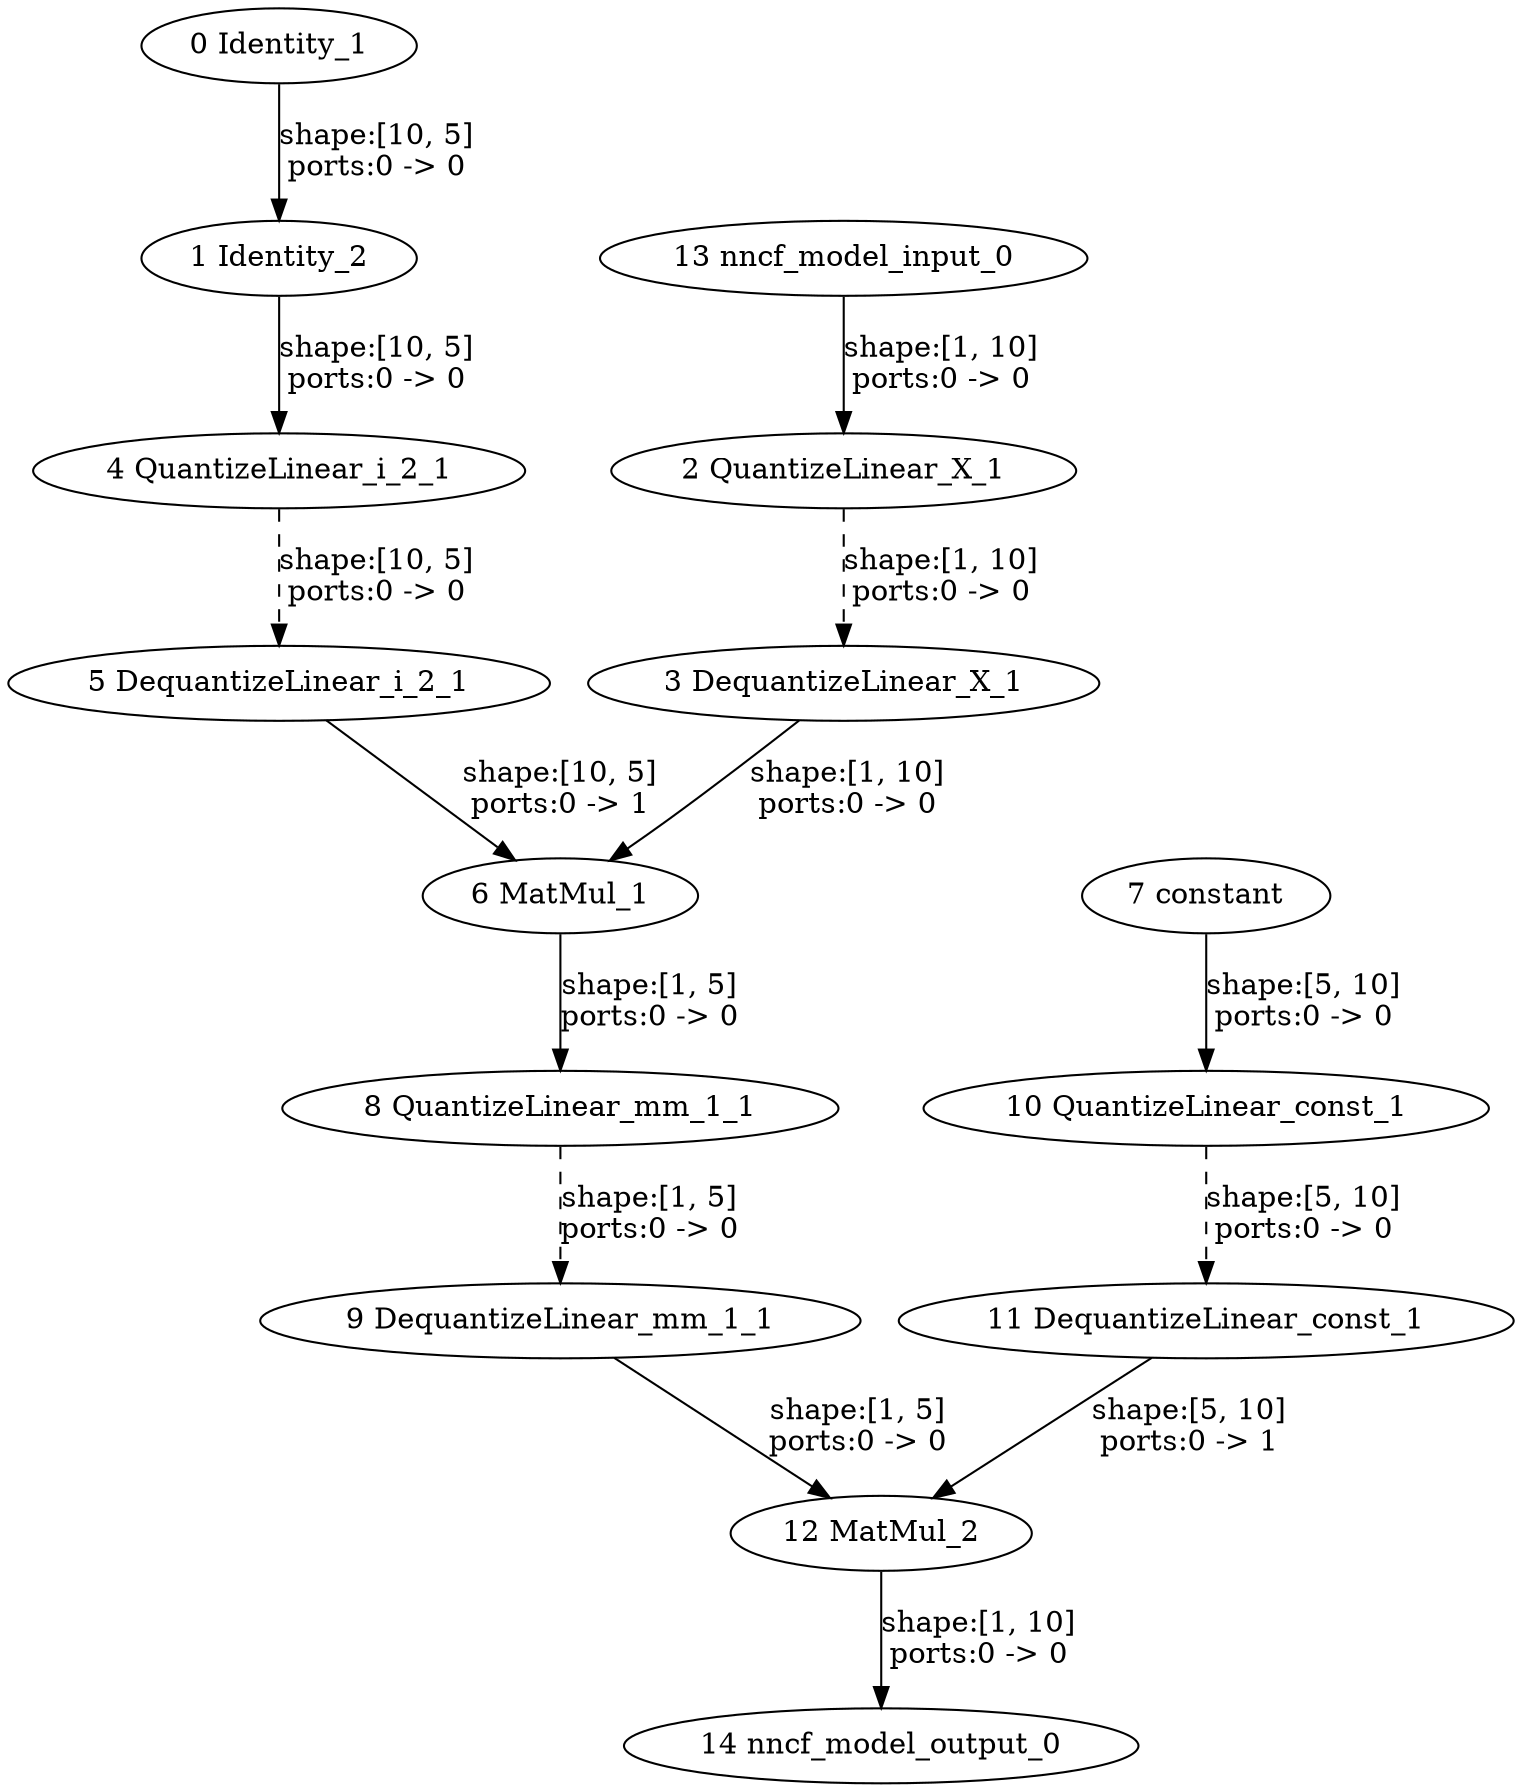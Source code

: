 strict digraph  {
"0 Identity_1" [id=0, type=Identity];
"1 Identity_2" [id=1, type=Identity];
"2 QuantizeLinear_X_1" [id=2, type=QuantizeLinear];
"3 DequantizeLinear_X_1" [id=3, type=DequantizeLinear];
"4 QuantizeLinear_i_2_1" [id=4, type=QuantizeLinear];
"5 DequantizeLinear_i_2_1" [id=5, type=DequantizeLinear];
"6 MatMul_1" [id=6, type=MatMul];
"7 constant" [id=7, type=Constant];
"8 QuantizeLinear_mm_1_1" [id=8, type=QuantizeLinear];
"9 DequantizeLinear_mm_1_1" [id=9, type=DequantizeLinear];
"10 QuantizeLinear_const_1" [id=10, type=QuantizeLinear];
"11 DequantizeLinear_const_1" [id=11, type=DequantizeLinear];
"12 MatMul_2" [id=12, type=MatMul];
"13 nncf_model_input_0" [id=13, type=nncf_model_input];
"14 nncf_model_output_0" [id=14, type=nncf_model_output];
"0 Identity_1" -> "1 Identity_2"  [label="shape:[10, 5]\nports:0 -> 0", style=solid];
"1 Identity_2" -> "4 QuantizeLinear_i_2_1"  [label="shape:[10, 5]\nports:0 -> 0", style=solid];
"2 QuantizeLinear_X_1" -> "3 DequantizeLinear_X_1"  [label="shape:[1, 10]\nports:0 -> 0", style=dashed];
"3 DequantizeLinear_X_1" -> "6 MatMul_1"  [label="shape:[1, 10]\nports:0 -> 0", style=solid];
"4 QuantizeLinear_i_2_1" -> "5 DequantizeLinear_i_2_1"  [label="shape:[10, 5]\nports:0 -> 0", style=dashed];
"5 DequantizeLinear_i_2_1" -> "6 MatMul_1"  [label="shape:[10, 5]\nports:0 -> 1", style=solid];
"6 MatMul_1" -> "8 QuantizeLinear_mm_1_1"  [label="shape:[1, 5]\nports:0 -> 0", style=solid];
"7 constant" -> "10 QuantizeLinear_const_1"  [label="shape:[5, 10]\nports:0 -> 0", style=solid];
"8 QuantizeLinear_mm_1_1" -> "9 DequantizeLinear_mm_1_1"  [label="shape:[1, 5]\nports:0 -> 0", style=dashed];
"9 DequantizeLinear_mm_1_1" -> "12 MatMul_2"  [label="shape:[1, 5]\nports:0 -> 0", style=solid];
"10 QuantizeLinear_const_1" -> "11 DequantizeLinear_const_1"  [label="shape:[5, 10]\nports:0 -> 0", style=dashed];
"11 DequantizeLinear_const_1" -> "12 MatMul_2"  [label="shape:[5, 10]\nports:0 -> 1", style=solid];
"12 MatMul_2" -> "14 nncf_model_output_0"  [label="shape:[1, 10]\nports:0 -> 0", style=solid];
"13 nncf_model_input_0" -> "2 QuantizeLinear_X_1"  [label="shape:[1, 10]\nports:0 -> 0", style=solid];
}
